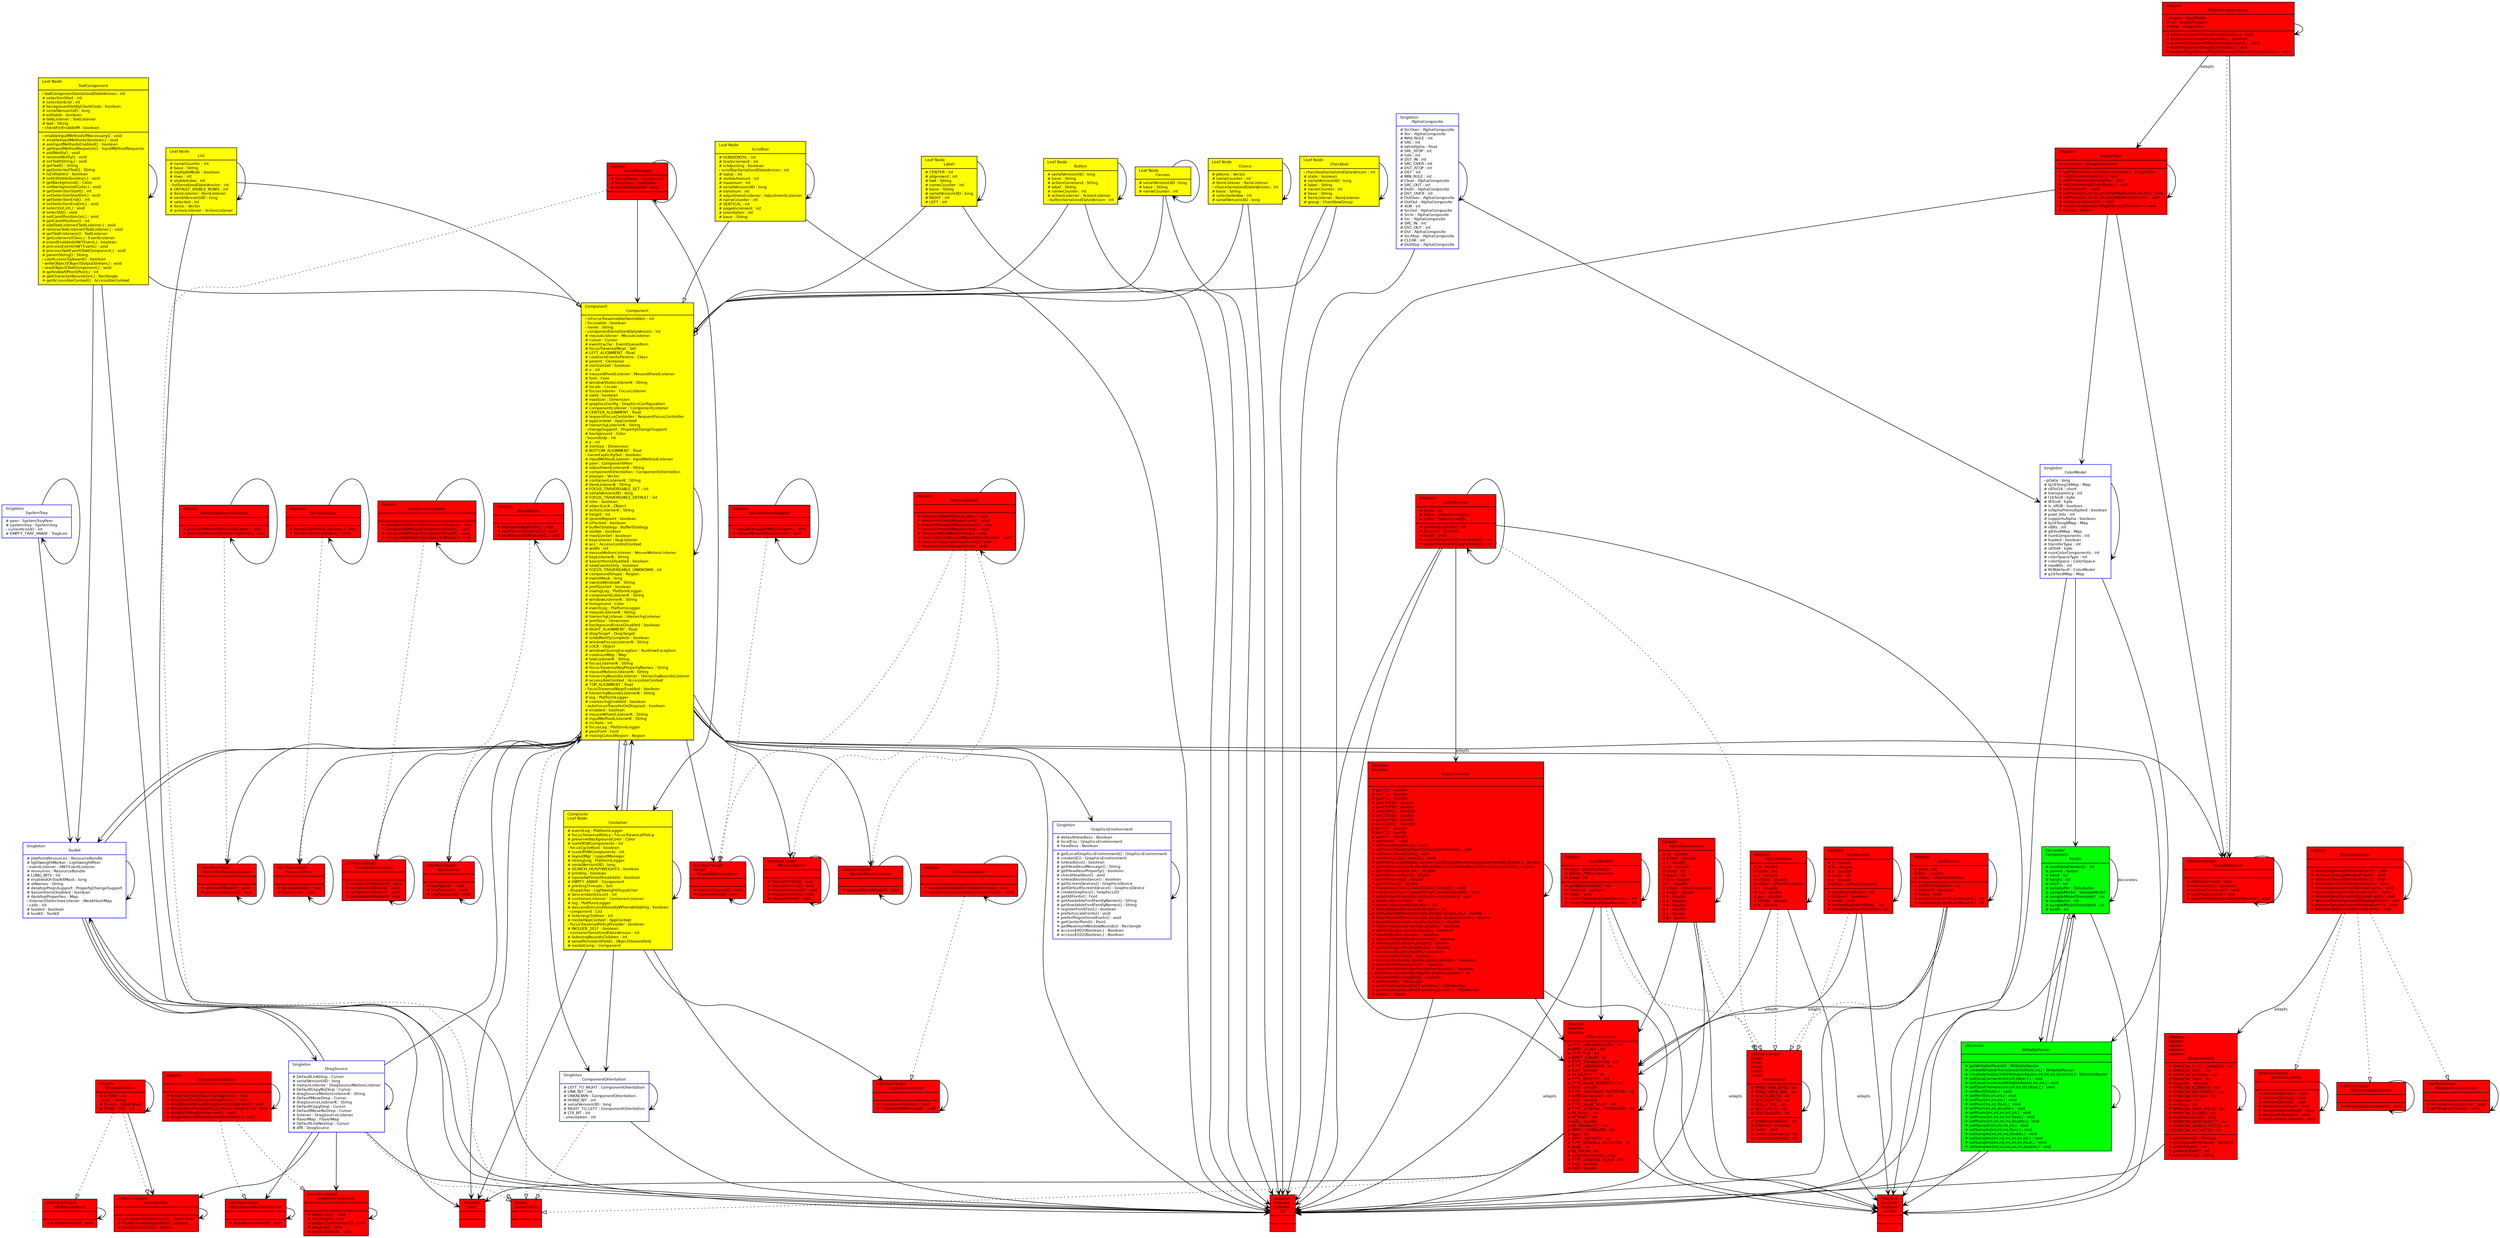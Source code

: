 digraph G {
fontname = "Bitstream Vera Sans"
fontsize = 8
node [
fontname = "Bitstream Vera Sans"fontsize = 8
shape = "record"
]edge [
fontname = "Bitstream Vera Sans"
fontsize = 8
]ImageFilter [
	label = "{	Adaptee\lImageFilter|# consumer : ImageConsumer\l|+ getFilterInstance(ImageConsumer,) : ImageFilter\l+ setDimensions(int,int,) : void\l+ setProperties(Hashtable,) : void\l+ setColorModel(ColorModel,) : void\l+ setHints(int,) : void\l+ setPixels(int,int,int,int,ColorModel,byte,int,int,) : void\l+ setPixels(int,int,int,int,ColorModel,int,int,int,) : void\l+ imageComplete(int,) : void\l+ resendTopDownLeftRight(ImageProducer,) : void\l+ clone() : Object\l}"
	style=filled
	fillcolor=red
]
List [
	label = "{	Leaf Node\lList|# nameCounter : int\l# base : String\l# multipleMode : boolean\l# rows : int\l# visibleIndex : int\l- listSerializedDataVersion : int\l# DEFAULT_VISIBLE_ROWS : int\l# itemListener : ItemListener\l# serialVersionUID : long\l# selected : int\l# items : Vector\l# actionListener : ActionListener\l|# constructComponentName() : String\l+ addNotify() : void\l+ removeNotify() : void\l+ getItemCount() : int\l# countItems() : int\l+ getItem(int,) : String\l# getItemImpl(int,) : String\l# getItems() : String\l+ add(String,) : void\l# addItem(String,) : void\l+ add(String,int,) : void\l# addItem(String,int,) : void\l# replaceItem(String,int,) : void\l+ removeAll() : void\l# clear() : void\l# remove(String,) : void\l+ remove(int,) : void\l# delItem(int,) : void\l# getSelectedIndex() : int\l# getSelectedIndexes() : int\l# getSelectedItem() : String\l# getSelectedItems() : String\l+ getSelectedObjects() : Object\l+ select(int,) : void\l# deselect(int,) : void\l+ isIndexSelected(int,) : boolean\l# isSelected(List,) : boolean\l+ getRows() : int\l+ isMultipleMode() : boolean\l# allowsMultipleSelections() : boolean\l+ setMultipleMode(boolean,) : void\l# setMultipleSelections(List,) : void\l+ getVisibleIndex() : int\l# makeVisible(int,) : void\l+ getPreferredSize(int,) : Dimension\l# preferredSize(List,) : Dimension\l+ getPreferredSize() : Dimension\l# preferredSize() : Dimension\l+ getMinimumSize(int,) : Dimension\l# minimumSize(List,) : Dimension\l+ getMinimumSize() : Dimension\l# minimumSize() : Dimension\l# addItemListener(ItemListener,) : void\l# removeItemListener(ItemListener,) : void\l# getItemListeners() : ItemListener\l# addActionListener(ActionListener,) : void\l# removeActionListener(ActionListener,) : void\l# getActionListeners() : ActionListener\l+ getListeners(Class,) : EventListener\l# eventEnabled(AWTEvent,) : boolean\l# processEvent(AWTEvent,) : void\l# processItemEvent(ItemEvent,) : void\l# processActionEvent(ActionEvent,) : void\l# paramString() : String\l# delItems(List,int,) : void\l- writeObject(List,) : void\l- readObject(List,) : void\l+ getAccessibleContext() : AccessibleContext\l# <clinit>() : void\l}"
	style=filled
	fillcolor=yellow
]
ComponentOrientation [
	label = "{	Singleton\lComponentOrientation|# LEFT_TO_RIGHT : ComponentOrientation\l# UNK_BIT : int\l# UNKNOWN : ComponentOrientation\l# HORIZ_BIT : int\l# serialVersionUID : long\l# RIGHT_TO_LEFT : ComponentOrientation\l# LTR_BIT : int\l- orientation : int\l|+ isHorizontal() : boolean\l+ isLeftToRight() : boolean\l# getOrientation(String,) : ComponentOrientation\l# getOrientation(ComponentOrientation,) : ComponentOrientation\l# <clinit>() : void\l}"
	color=blue
]
WindowListener [
	label = "{interface
	Target\lWindowListener||# windowOpened() : void\l# windowClosing() : void\l# windowClosed() : void\l# windowIconified() : void\l# windowDeiconified() : void\l# windowActivated() : void\l# windowDeactivated() : void\l}"
	style=filled
	fillcolor=red
]
StringSelection [
	label = "{	Adapter\lStringSelection|# STRING : int\l- data : String\l# flavors : DataFlavor\l# PLAIN_TEXT : int\l|+ getTransferDataFlavors() : DataFlavor\l+ isDataFlavorSupported(StringSelection,) : boolean\l+ getTransferData(DataFlavor,) : Object\l+ lostOwnership(Clipboard,Transferable,) : void\l# <clinit>() : void\l}"
	style=filled
	fillcolor=red
]
DragSource [
	label = "{	Singleton\lDragSource|# DefaultLinkDrop : Cursor\l# serialVersionUID : long\l# motionListener : DragSourceMotionListener\l# DefaultCopyNoDrop : Cursor\l# dragSourceMotionListenerK : String\l# DefaultMoveDrop : Cursor\l# dragSourceListenerK : String\l# DefaultCopyDrop : Cursor\l# DefaultMoveNoDrop : Cursor\l# listener : DragSourceListener\l# flavorMap : FlavorMap\l# DefaultLinkNoDrop : Cursor\l# dflt : DragSource\l|# load(String,) : Cursor\l# getDefaultDragSource() : DragSource\l# isDragImageSupported() : boolean\l+ startDrag(DragSourceContext,RuntimeException,DragSource,DragGestureEvent,Cursor,Image,Point,) : void\l+ startDrag(DragGestureEvent,Cursor,Transferable,DragSourceListener,FlavorMap,) : void\l+ startDrag(DragGestureEvent,Cursor,Image,Point,Transferable,DragSourceListener,) : void\l+ startDrag(DragGestureEvent,Cursor,Transferable,DragSourceListener,) : void\l# createDragSourceContext(DragSourceContextPeer,DragGestureEvent,Cursor,Image,Point,Transferable,DragSourceListener,) : DragSourceContext\l+ getFlavorMap() : FlavorMap\l+ createDragGestureRecognizer(Class,Component,int,DragGestureListener,) : DragGestureRecognizer\l+ createDefaultDragGestureRecognizer(Component,int,DragGestureListener,) : DragGestureRecognizer\l+ addDragSourceListener(DragSourceListener,) : void\l+ removeDragSourceListener(DragSourceListener,) : void\l+ getDragSourceListeners() : DragSourceListener\l+ addDragSourceMotionListener(DragSourceMotionListener,) : void\l+ removeDragSourceMotionListener(DragSourceMotionListener,) : void\l+ getDragSourceMotionListeners() : DragSourceMotionListener\l+ getListeners(Class,) : EventListener\l# processDragEnter(DragSourceDragEvent,) : void\l# processDragOver(DragSourceDragEvent,) : void\l# processDropActionChanged(DragSourceDragEvent,) : void\l# processDragExit(DragSourceEvent,) : void\l# processDragDropEnd(DragSourceDropEvent,) : void\l# processDragMouseMoved(DragSourceDragEvent,) : void\l- writeObject(ObjectOutputStream,) : void\l- readObject(DragSource,) : void\l# getDragThreshold() : int\l# <clinit>() : void\l}"
	color=blue
]
WindowAdapter [
	label = "{	Adapter\lWindowAdapter||+ windowOpened(WindowEvent,) : void\l+ windowClosing(WindowEvent,) : void\l+ windowClosed(WindowEvent,) : void\l+ windowIconified(WindowEvent,) : void\l+ windowDeiconified(WindowEvent,) : void\l+ windowActivated(WindowEvent,) : void\l+ windowDeactivated(WindowEvent,) : void\l+ windowStateChanged(WindowEvent,) : void\l+ windowGainedFocus(WindowEvent,) : void\l+ windowLostFocus(WindowEvent,) : void\l}"
	style=filled
	fillcolor=red
]
WindowStateListener [
	label = "{interface
	Target\lWindowStateListener||# windowStateChanged() : void\l}"
	style=filled
	fillcolor=red
]
FilteredImageSource [
	label = "{	Adapter\lFilteredImageSource|- proxies : Hashtable\l# src : ImageProducer\l# filter : ImageFilter\l|# addConsumer(FilteredImageSource,) : void\l# isConsumer(ImageConsumer,) : boolean\l# removeConsumer(FilteredImageSource,) : void\l+ startProduction(ImageConsumer,) : void\l+ requestTopDownLeftRightResend(FilteredImageSource,) : void\l}"
	style=filled
	fillcolor=red
]
KeyAdapter [
	label = "{	Adapter\lKeyAdapter||+ keyTyped(KeyEvent,) : void\l+ keyPressed(KeyEvent,) : void\l+ keyReleased(KeyEvent,) : void\l}"
	style=filled
	fillcolor=red
]
DragSourceAdapter [
	label = "{	Adapter\lDragSourceAdapter||+ dragEnter(DragSourceDragEvent,) : void\l+ dragOver(DragSourceDragEvent,) : void\l+ dragMouseMoved(DragSourceDragEvent,) : void\l+ dropActionChanged(DragSourceDragEvent,) : void\l+ dragExit(DragSourceEvent,) : void\l+ dragDropEnd(DragSourceDropEvent,) : void\l}"
	style=filled
	fillcolor=red
]
WindowFocusListener [
	label = "{interface
	Target\lWindowFocusListener||# windowGainedFocus() : void\l# windowLostFocus() : void\l}"
	style=filled
	fillcolor=red
]
SystemTray [
	label = "{	Singleton\lSystemTray|# peer : SystemTrayPeer\l# systemTray : SystemTray\l- currentIconID : int\l# EMPTY_TRAY_ARRAY : TrayIcon\l|# getSystemTray() : SystemTray\l# isSupported() : boolean\l+ add(SystemTray,) : void\l+ remove(SystemTray,) : void\l+ getTrayIcons() : TrayIcon\l+ getTrayIconSize() : Dimension\l# addPropertyChangeListener(String,PropertyChangeListener,) : void\l# removePropertyChangeListener(String,PropertyChangeListener,) : void\l# getPropertyChangeListeners(String,) : PropertyChangeListener\l- firePropertyChange(String,Object,Object,) : void\l# getCurrentChangeSupport() : PropertyChangeSupport\l# addNotify() : void\l# checkSystemTrayAllowed() : void\l# initializeSystemTrayIfNeeded() : void\l# access$000(String,Object,Object,Object,) : void\l# <clinit>() : void\l}"
	color=blue
]
HierarchyBoundsAdapter [
	label = "{	Adapter\lHierarchyBoundsAdapter||+ ancestorMoved(HierarchyEvent,) : void\l+ ancestorResized(HierarchyEvent,) : void\l}"
	style=filled
	fillcolor=red
]
EllipseIterator [
	label = "{	Adapter\lEllipseIterator|# w : double\l# index : int\l# y : double\l# ctrlpts : double\l# affine : AffineTransform\l# x : double\l# ncv : double\l# pcv : double\l# CtrlVal : double\l# h : double\l|+ getWindingRule() : int\l+ isDone() : boolean\l+ next() : void\l+ currentSegment(EllipseIterator,) : int\l+ currentSegment(EllipseIterator,) : int\l# <clinit>() : void\l}"
	style=filled
	fillcolor=red
]
FocusListener [
	label = "{interface
	Target\lFocusListener||# focusGained() : void\l# focusLost() : void\l}"
	style=filled
	fillcolor=red
]
double [
	label = "{	Adaptee\l	Adaptee\l	Adaptee\ldouble||}"
	style=filled
	fillcolor=red
	style=filled
	fillcolor=red
	style=filled
	fillcolor=red
]
AlphaComposite [
	label = "{	Singleton\lAlphaComposite|# SrcOver : AlphaComposite\l# Xor : AlphaComposite\l# MAX_RULE : int\l# SRC : int\l# extraAlpha : float\l# SRC_ATOP : int\l# rule : int\l# DST_IN : int\l# SRC_OVER : int\l# DST_ATOP : int\l# DST : int\l# MIN_RULE : int\l# Clear : AlphaComposite\l# SRC_OUT : int\l# DstIn : AlphaComposite\l# DST_OVER : int\l# DstOver : AlphaComposite\l# DstOut : AlphaComposite\l# XOR : int\l# SrcOut : AlphaComposite\l# SrcIn : AlphaComposite\l# Src : AlphaComposite\l# SRC_IN : int\l# DST_OUT : int\l# Dst : AlphaComposite\l# SrcAtop : AlphaComposite\l# CLEAR : int\l# DstAtop : AlphaComposite\l|# getInstance(int,) : AlphaComposite\l# getInstance(float,float,) : AlphaComposite\l+ createContext(ColorModel,ColorModel,RenderingHints,) : CompositeContext\l+ getAlpha() : float\l+ getRule() : int\l+ derive(int,) : AlphaComposite\l+ derive(float,) : AlphaComposite\l+ hashCode() : int\l+ equals(Object,) : boolean\l# <clinit>() : void\l}"
	color=blue
]
ComponentAdapter [
	label = "{	Adapter\lComponentAdapter||+ componentResized(ComponentEvent,) : void\l+ componentMoved(ComponentEvent,) : void\l+ componentShown(ComponentEvent,) : void\l+ componentHidden(ComponentEvent,) : void\l}"
	style=filled
	fillcolor=red
]
int [
	label = "{	Adaptee\l	Adaptee\l	Adaptee\lint||}"
	style=filled
	fillcolor=red
	style=filled
	fillcolor=red
	style=filled
	fillcolor=red
]
RoundRectIterator [
	label = "{	Adapter\lRoundRectIterator|# ah : double\l# ctrlpts : double\l# x : double\l# aw : double\l# index : int\l# types : int\l# acv : double\l# cv : double\l# affine : AffineTransform\l# angle : double\l# h : double\l# a : double\l# b : double\l# c : double\l# y : double\l# w : double\l|+ getWindingRule() : int\l+ isDone() : boolean\l+ next() : void\l+ currentSegment(RoundRectIterator,) : int\l+ currentSegment(RoundRectIterator,) : int\l# <clinit>() : void\l}"
	style=filled
	fillcolor=red
]
QuadIterator [
	label = "{	Adapter\lQuadIterator|# quad : QuadCurve2D\l# affine : AffineTransform\l# index : int\l|+ getWindingRule() : int\l+ isDone() : boolean\l+ next() : void\l+ currentSegment(QuadIterator,) : int\l+ currentSegment(QuadIterator,) : int\l}"
	style=filled
	fillcolor=red
]
CubicCurve2D [
	label = "{	Adaptee\l	Adaptee\lCubicCurve2D||# getX1() : double\l# getY1() : double\l# getP1() : Point2D\l# getCtrlX1() : double\l# getCtrlY1() : double\l# getCtrlP1() : Point2D\l# getCtrlX2() : double\l# getCtrlY2() : double\l# getCtrlP2() : Point2D\l# getX2() : double\l# getY2() : double\l# getP2() : Point2D\l# setCurve() : void\l+ setCurve(double,int,) : void\l+ setCurve(Point2D,Point2D,Point2D,Point2D,) : void\l+ setCurve(Point2D,int,) : void\l+ setCurve(CubicCurve2D,) : void\l# getFlatnessSq(double,double,double,double,double,double,double,double,) : double\l# getFlatness(double,double,double,double,double,double,double,double,) : double\l# getFlatnessSq(int,int,) : double\l# getFlatness(int,int,) : double\l+ getFlatnessSq() : double\l+ getFlatness() : double\l+ subdivide(CubicCurve2D,CubicCurve2D,) : void\l# subdivide(CubicCurve2D,CubicCurve2D,double,) : void\l# subdivide(int,double,int,double,int,double,) : void\l# solveCubic(double,) : int\l# solveCubic(double,double,) : int\l# fixRoots(double,double,double,) : int\l# refineRootWithHint(double,double,double,int,) : double\l# bisectRootWithHint(double,double,double,double,) : double\l# bisectRoot(double,double,double,) : double\l# inInterval(double,double,double,) : boolean\l# within(double,double,double,) : boolean\l# iszero(double,double,) : boolean\l# oppositeSigns(double,double,) : boolean\l# solveEqn(int,double,double,) : double\l# getRootUpperBound(double,) : double\l+ contains(double,double,) : boolean\l+ contains(Point2D,) : boolean\l+ intersects(double,double,double,double,) : boolean\l+ intersects(Rectangle2D,) : boolean\l+ contains(double,double,double,double,) : boolean\l- rectCrossings(double,double,double,double,) : int\l+ contains(Rectangle2D,) : boolean\l+ getBounds() : Rectangle\l+ getPathIterator(AffineTransform,) : PathIterator\l+ getPathIterator(AffineTransform,double,) : PathIterator\l+ clone() : Object\l}"
	style=filled
	fillcolor=red
	style=filled
	fillcolor=red
]
LineIterator [
	label = "{	Adapter\lLineIterator|# index : int\l# line : Line2D\l# affine : AffineTransform\l|+ getWindingRule() : int\l+ isDone() : boolean\l+ next() : void\l+ currentSegment(LineIterator,) : int\l+ currentSegment(LineIterator,) : int\l}"
	style=filled
	fillcolor=red
]
MouseMotionListener [
	label = "{interface
	Target\l	Target\lMouseMotionListener||# mouseDragged() : void\l# mouseMoved() : void\l}"
	style=filled
	fillcolor=red
	style=filled
	fillcolor=red
]
Transferable [
	label = "{interface
	Target\lTransferable||# getTransferDataFlavors() : DataFlavor\l# isDataFlavorSupported() : boolean\l# getTransferData() : Object\l}"
	style=filled
	fillcolor=red
]
Scrollbar [
	label = "{	Leaf Node\lScrollbar|# HORIZONTAL : int\l# lineIncrement : int\l# isAdjusting : boolean\l- scrollbarSerializedDataVersion : int\l# value : int\l# visibleAmount : int\l# maximum : int\l# serialVersionUID : long\l# minimum : int\l# adjustmentListener : AdjustmentListener\l# nameCounter : int\l# VERTICAL : int\l# pageIncrement : int\l# orientation : int\l# base : String\l|# initIDs() : void\l# constructComponentName() : String\l+ addNotify() : void\l+ getOrientation() : int\l+ setOrientation(int,) : void\l+ getValue() : int\l+ setValue(int,) : void\l+ getMinimum() : int\l+ setMinimum(int,) : void\l+ getMaximum() : int\l+ setMaximum(int,) : void\l+ getVisibleAmount() : int\l# getVisible() : int\l+ setVisibleAmount(int,) : void\l+ setUnitIncrement(int,) : void\l# setLineIncrement(int,) : void\l+ getUnitIncrement() : int\l# getLineIncrement() : int\l+ setBlockIncrement(int,) : void\l# setPageIncrement(int,) : void\l+ getBlockIncrement() : int\l# getPageIncrement() : int\l+ setValues(ScrollbarPeer,int,Scrollbar,int,) : void\l+ getValueIsAdjusting() : boolean\l+ setValueIsAdjusting(Scrollbar,) : void\l# addAdjustmentListener(AdjustmentListener,) : void\l# removeAdjustmentListener(AdjustmentListener,) : void\l# getAdjustmentListeners() : AdjustmentListener\l+ getListeners(Class,) : EventListener\l# eventEnabled(AWTEvent,) : boolean\l# processEvent(AWTEvent,) : void\l# processAdjustmentEvent(AdjustmentEvent,) : void\l# paramString() : String\l- writeObject(ObjectOutputStream,) : void\l- readObject(Scrollbar,) : void\l+ getAccessibleContext() : AccessibleContext\l# <clinit>() : void\l}"
	style=filled
	fillcolor=yellow
]
CubicIterator [
	label = "{	Adapter\lCubicIterator|# index : int\l# affine : AffineTransform\l# cubic : CubicCurve2D\l|+ getWindingRule() : int\l+ isDone() : boolean\l+ next() : void\l+ currentSegment(CubicIterator,) : int\l+ currentSegment(CubicIterator,) : int\l}"
	style=filled
	fillcolor=red
]
FocusAdapter [
	label = "{	Adapter\lFocusAdapter||+ focusGained(FocusEvent,) : void\l+ focusLost(FocusEvent,) : void\l}"
	style=filled
	fillcolor=red
]
Choice [
	label = "{	Leaf Node\lChoice|# pItems : Vector\l# nameCounter : int\l# itemListener : ItemListener\l- choiceSerializedDataVersion : int\l# base : String\l# selectedIndex : int\l# serialVersionUID : long\l|# constructComponentName() : String\l+ addNotify() : void\l+ getItemCount() : int\l# countItems() : int\l+ getItem(int,) : String\l# getItemImpl(int,) : String\l+ add(String,) : void\l+ addItem(String,) : void\l- insertNoInvalidate(String,int,) : void\l+ insert(String,int,) : void\l+ remove(Choice,) : void\l+ remove(int,) : void\l- removeNoInvalidate(int,) : void\l+ removeAll() : void\l# getSelectedItem() : String\l# getSelectedObjects() : Object\l+ getSelectedIndex() : int\l# select(Choice,) : void\l# select(String,) : void\l# addItemListener(ItemListener,) : void\l# removeItemListener(ItemListener,) : void\l# getItemListeners() : ItemListener\l+ getListeners(Class,) : EventListener\l# eventEnabled(AWTEvent,) : boolean\l# processEvent(AWTEvent,) : void\l# processItemEvent(ItemEvent,) : void\l# paramString() : String\l- writeObject(ObjectOutputStream,) : void\l- readObject(Choice,) : void\l+ getAccessibleContext() : AccessibleContext\l# <clinit>() : void\l}"
	style=filled
	fillcolor=yellow
]
MouseWheelListener [
	label = "{interface
	Target\lMouseWheelListener||# mouseWheelMoved() : void\l}"
	style=filled
	fillcolor=red
]
Component [
	label = "{	Component\lComponent|- isFocusTraversableOverridden : int\l- focusable : boolean\l- name : String\l- componentSerializedDataVersion : int\l# mouseListener : MouseListener\l# cursor : Cursor\l# eventCache : EventQueueItem\l# focusTraversalKeys : Set\l# LEFT_ALIGNMENT : float\l# coalesceEventsParams : Class\l# parent : Container\l# minSizeSet : boolean\l# x : int\l# mouseWheelListener : MouseWheelListener\l# font : Font\l# windowStateListenerK : String\l# locale : Locale\l# focusListener : FocusListener\l# valid : boolean\l# maxSize : Dimension\l# graphicsConfig : GraphicsConfiguration\l# componentListener : ComponentListener\l# CENTER_ALIGNMENT : float\l# requestFocusController : RequestFocusController\l# appContext : AppContext\l# hierarchyListenerK : String\l- changeSupport : PropertyChangeSupport\l# background : Color\l- boundsOp : int\l# y : int\l# minSize : Dimension\l# BOTTOM_ALIGNMENT : float\l- nameExplicitlySet : boolean\l# inputMethodListener : InputMethodListener\l# peer : ComponentPeer\l# adjustmentListenerK : String\l# componentOrientation : ComponentOrientation\l# popups : Vector\l# containerListenerK : String\l# itemListenerK : String\l# FOCUS_TRAVERSABLE_SET : int\l# serialVersionUID : long\l# FOCUS_TRAVERSABLE_DEFAULT : int\l# isInc : boolean\l# objectLock : Object\l# actionListenerK : String\l# height : int\l# ignoreRepaint : boolean\l# isPacked : boolean\l# bufferStrategy : BufferStrategy\l# visible : boolean\l# maxSizeSet : boolean\l# keyListener : KeyListener\l# acc : AccessControlContext\l# width : int\l# mouseMotionListener : MouseMotionListener\l# keyListenerK : String\l# $assertionsDisabled : boolean\l# newEventsOnly : boolean\l# FOCUS_TRAVERSABLE_UNKNOWN : int\l# compoundShape : Region\l# eventMask : long\l# ownedWindowK : String\l# prefSizeSet : boolean\l# mixingLog : PlatformLogger\l# componentListenerK : String\l# windowListenerK : String\l# foreground : Color\l# eventLog : PlatformLogger\l# mouseListenerK : String\l# hierarchyListener : HierarchyListener\l# prefSize : Dimension\l# backgroundEraseDisabled : boolean\l# RIGHT_ALIGNMENT : float\l# dropTarget : DropTarget\l# isAddNotifyComplete : boolean\l# windowFocusListenerK : String\l# LOCK : Object\l# windowClosingException : RuntimeException\l# coalesceMap : Map\l# textListenerK : String\l# focusListenerK : String\l# focusTraversalKeyPropertyNames : String\l# mouseMotionListenerK : String\l# hierarchyBoundsListener : HierarchyBoundsListener\l# accessibleContext : AccessibleContext\l# TOP_ALIGNMENT : float\l- focusTraversalKeysEnabled : boolean\l# hierarchyBoundsListenerK : String\l# log : PlatformLogger\l# coalescingEnabled : boolean\l- autoFocusTransferOnDisposal : boolean\l# enabled : boolean\l# mouseWheelListenerK : String\l# inputMethodListenerK : String\l# incRate : int\l# focusLog : PlatformLogger\l# peerFont : Font\l# mixingCutoutRegion : Region\l|# getObjectLock() : Object\l# getAccessControlContext() : AccessControlContext\l# getBoundsOp() : int\l# setBoundsOp(int,) : void\l# initializeFocusTraversalKeys() : void\l# constructComponentName() : String\l+ getName() : String\l+ setName(Component,) : void\l+ getParent() : Container\l# getParent_NoClientCode() : Container\l# getContainer() : Container\l# getPeer() : ComponentPeer\l# setDropTarget(IllegalArgumentException,) : void\l# getDropTarget() : DropTarget\l+ getGraphicsConfiguration() : GraphicsConfiguration\l# getGraphicsConfiguration_NoClientCode() : GraphicsConfiguration\l# setGraphicsConfiguration(GraphicsConfiguration,) : void\l# updateGraphicsData(GraphicsConfiguration,) : boolean\l# checkGD(String,) : void\l# getTreeLock() : Object\l# checkTreeLock() : void\l+ getToolkit() : Toolkit\l# getToolkitImpl() : Toolkit\l+ isValid() : boolean\l+ isDisplayable() : boolean\l+ isVisible() : boolean\l# isVisible_NoClientCode() : boolean\l# isRecursivelyVisible() : boolean\l# pointRelativeToComponent(Point,) : Point\l# findUnderMouseInWindow(PointerInfo,) : Component\l+ getMousePosition() : Point\l# isSameOrAncestorOf(Component,boolean,) : boolean\l+ isShowing() : boolean\l+ isEnabled() : boolean\l# isEnabledImpl() : boolean\l+ setEnabled(boolean,) : void\l# enable() : void\l# enable(boolean,) : void\l# disable() : void\l+ isDoubleBuffered() : boolean\l+ enableInputMethods(InputContext,) : void\l+ setVisible(boolean,) : void\l# show() : void\l# show(boolean,) : void\l# containsFocus() : boolean\l# clearMostRecentFocusOwnerOnHide() : void\l# clearCurrentFocusCycleRootOnHide() : void\l# hide() : void\l+ getForeground() : Color\l+ setForeground(Color,) : void\l+ isForegroundSet() : boolean\l+ getBackground() : Color\l+ setBackground(Color,) : void\l+ isBackgroundSet() : boolean\l+ getFont() : Font\l# getFont_NoClientCode() : Font\l+ setFont(Font,) : void\l+ isFontSet() : boolean\l+ getLocale() : Locale\l+ setLocale(Locale,) : void\l+ getColorModel() : ColorModel\l+ getLocation() : Point\l+ getLocationOnScreen() : Point\l# getLocationOnScreen_NoTreeLock() : Point\l# location() : Point\l- location_NoClientCode() : Point\l+ setLocation(int,int,) : void\l# move(int,int,) : void\l+ setLocation(Point,) : void\l+ getSize() : Dimension\l# size() : Dimension\l+ setSize(int,int,) : void\l# resize(int,int,) : void\l+ setSize(Dimension,) : void\l# resize(Dimension,) : void\l+ getBounds() : Rectangle\l# bounds() : Rectangle\l+ setBounds(int,int,int,int,) : void\l# reshape(boolean,int,int,int,) : void\l- repaintParentIfNeeded(int,int,int,int,) : void\l- reshapeNativePeer(Component,int,int,int,int,) : void\l- notifyNewBounds(ComponentEvent,boolean,) : void\l+ setBounds(Rectangle,) : void\l+ getX() : int\l+ getY() : int\l+ getWidth() : int\l+ getHeight() : int\l+ getBounds(Rectangle,) : Rectangle\l+ getSize(Dimension,) : Dimension\l+ getLocation(Point,) : Point\l+ isOpaque() : boolean\l+ isLightweight() : boolean\l+ setPreferredSize(Component,) : void\l+ isPreferredSizeSet() : boolean\l+ getPreferredSize() : Dimension\l# preferredSize() : Dimension\l+ setMinimumSize(Component,) : void\l+ isMinimumSizeSet() : boolean\l+ getMinimumSize() : Dimension\l# minimumSize() : Dimension\l+ setMaximumSize(Component,) : void\l+ isMaximumSizeSet() : boolean\l+ getMaximumSize() : Dimension\l+ getAlignmentX() : float\l+ getAlignmentY() : float\l+ getBaseline(int,int,) : int\l+ getBaselineResizeBehavior() : Component$BaselineResizeBehavior\l+ doLayout() : void\l# layout() : void\l+ validate() : void\l+ invalidate() : void\l# invalidateParent() : void\l# invalidateIfValid() : void\l+ revalidate() : void\l# revalidateSynchronously() : void\l+ getGraphics() : Graphics\l# getGraphics_NoClientCode() : Graphics\l+ getFontMetrics(Font,) : FontMetrics\l+ setCursor(Cursor,) : void\l# updateCursorImmediately() : void\l+ getCursor() : Cursor\l# getCursor_NoClientCode() : Cursor\l+ isCursorSet() : boolean\l+ paint(Graphics,) : void\l+ update(Graphics,) : void\l+ paintAll(Graphics,) : void\l# lightweightPaint(Graphics,) : void\l# paintHeavyweightComponents(Graphics,) : void\l+ repaint() : void\l+ repaint(long,) : void\l+ repaint(int,int,int,int,) : void\l+ repaint(int,int,int,PaintEvent,Component,) : void\l+ print(Graphics,) : void\l+ printAll(Graphics,) : void\l# lightweightPrint(Graphics,) : void\l# printHeavyweightComponents(Graphics,) : void\l- getInsets_NoClientCode() : Insets\l+ imageUpdate(Image,int,int,int,int,int,) : boolean\l+ createImage(ImageProducer,) : Image\l+ createImage(int,int,) : Image\l+ createVolatileImage(int,int,) : VolatileImage\l+ createVolatileImage(int,int,ImageCapabilities,) : VolatileImage\l+ prepareImage(Image,ImageObserver,) : boolean\l+ prepareImage(Image,int,int,ImageObserver,) : boolean\l+ checkImage(Image,ImageObserver,) : int\l+ checkImage(Image,int,int,ImageObserver,) : int\l# createBufferStrategy(Component,) : void\l# createBufferStrategy(Component,int,) : void\l# getBufferStrategy() : BufferStrategy\l# getBackBuffer() : Image\l+ setIgnoreRepaint(boolean,) : void\l+ getIgnoreRepaint() : boolean\l+ contains(int,int,) : boolean\l# inside(int,int,) : boolean\l+ contains(Point,) : boolean\l+ getComponentAt(int,int,) : Component\l# locate(int,int,) : Component\l+ getComponentAt(Point,) : Component\l# deliverEvent(Event,) : void\l# dispatchEvent(AWTEvent,) : void\l# dispatchEventImpl(InputContext,) : void\l# autoProcessMouseWheel(MouseWheelEvent,) : void\l# dispatchMouseWheelToAncestor(Container,) : boolean\l# checkWindowClosingException() : boolean\l# areInputMethodsEnabled() : boolean\l# eventEnabled(AWTEvent,) : boolean\l# eventTypeEnabled(int,) : boolean\l# postEvent(Event,) : boolean\l# addComponentListener(ComponentListener,) : void\l# removeComponentListener(ComponentListener,) : void\l# getComponentListeners() : ComponentListener\l# addFocusListener(FocusListener,) : void\l# removeFocusListener(FocusListener,) : void\l# getFocusListeners() : FocusListener\l+ addHierarchyListener(Component,) : void\l+ removeHierarchyListener(Component,) : void\l# getHierarchyListeners() : HierarchyListener\l+ addHierarchyBoundsListener(Component,) : void\l+ removeHierarchyBoundsListener(Component,) : void\l# numListening(long,) : int\l# countHierarchyMembers() : int\l# createHierarchyEvents(HierarchyEvent,Component,int,Component,Container,) : int\l# getHierarchyBoundsListeners() : HierarchyBoundsListener\l# adjustListeningChildrenOnParent(long,int,) : void\l# addKeyListener(KeyListener,) : void\l# removeKeyListener(KeyListener,) : void\l# getKeyListeners() : KeyListener\l# addMouseListener(MouseListener,) : void\l# removeMouseListener(MouseListener,) : void\l# getMouseListeners() : MouseListener\l# addMouseMotionListener(MouseMotionListener,) : void\l# removeMouseMotionListener(MouseMotionListener,) : void\l# getMouseMotionListeners() : MouseMotionListener\l# addMouseWheelListener(MouseWheelListener,) : void\l# removeMouseWheelListener(MouseWheelListener,) : void\l# getMouseWheelListeners() : MouseWheelListener\l# addInputMethodListener(InputMethodListener,) : void\l# removeInputMethodListener(InputMethodListener,) : void\l# getInputMethodListeners() : InputMethodListener\l+ getListeners(Class,) : EventListener\l+ getInputMethodRequests() : InputMethodRequests\l+ getInputContext() : InputContext\l# enableEvents(long,) : void\l# disableEvents(long,) : void\l- checkCoalescing() : boolean\l# isCoalesceEventsOverriden(NoSuchMethodException,) : boolean\l# isCoalescingEnabled() : boolean\l# coalesceEvents(AWTEvent,AWTEvent,) : AWTEvent\l# processEvent(AWTEvent,) : void\l# processComponentEvent(Component,) : void\l# processFocusEvent(Component,) : void\l# processKeyEvent(Component,) : void\l# processMouseEvent(Component,) : void\l# processMouseMotionEvent(Component,) : void\l# processMouseWheelEvent(Component,) : void\l# postsOldMouseEvents() : boolean\l# processInputMethodEvent(Component,) : void\l# processHierarchyEvent(Component,) : void\l# processHierarchyBoundsEvent(Component,) : void\l# handleEvent(Event,) : boolean\l# mouseDown(Event,int,int,) : boolean\l# mouseDrag(Event,int,int,) : boolean\l# mouseUp(Event,int,int,) : boolean\l# mouseMove(Event,int,int,) : boolean\l# mouseEnter(Event,int,int,) : boolean\l# mouseExit(Event,int,int,) : boolean\l# keyDown(Event,int,) : boolean\l# keyUp(Event,int,) : boolean\l# action(Event,Object,) : boolean\l+ addNotify() : void\l+ removeNotify() : void\l# gotFocus(Event,Object,) : boolean\l# lostFocus(Event,Object,) : boolean\l# isFocusTraversable() : boolean\l+ isFocusable() : boolean\l+ setFocusable(Component,) : void\l# isFocusTraversableOverridden() : boolean\l+ setFocusTraversalKeys(int,Set,) : void\l+ getFocusTraversalKeys(int,) : Set\l# setFocusTraversalKeys_NoIDCheck(Object,AWTKeyStroke,) : void\l# getFocusTraversalKeys_NoIDCheck(Component,) : Set\l+ areFocusTraversalKeysSet(int,) : boolean\l+ setFocusTraversalKeysEnabled(Component,) : void\l+ getFocusTraversalKeysEnabled() : boolean\l+ requestFocus() : void\l# requestFocus(CausedFocusEvent$Cause,) : boolean\l# requestFocus(boolean,) : boolean\l# requestFocus(boolean,CausedFocusEvent$Cause,) : boolean\l+ requestFocusInWindow() : boolean\l# requestFocusInWindow(CausedFocusEvent$Cause,) : boolean\l# requestFocusInWindow(boolean,) : boolean\l# requestFocusInWindow(boolean,CausedFocusEvent$Cause,) : boolean\l# requestFocusHelper(boolean,boolean,) : boolean\l# requestFocusHelper(boolean,boolean,CausedFocusEvent$Cause,) : boolean\l- isRequestFocusAccepted(boolean,boolean,CausedFocusEvent$Cause,) : boolean\l# setRequestFocusController(RequestFocusController,) : void\l+ getFocusCycleRootAncestor() : Container\l+ isFocusCycleRoot(Container,) : boolean\l# getTraversalRoot() : Container\l+ transferFocus() : void\l# nextFocus() : void\l# transferFocus(boolean,) : boolean\l# getNextFocusCandidate() : Component\l+ transferFocusBackward() : void\l# transferFocusBackward(Component,) : boolean\l+ transferFocusUpCycle() : void\l+ hasFocus() : boolean\l+ isFocusOwner() : boolean\l# setAutoFocusTransferOnDisposal(boolean,) : void\l# isAutoFocusTransferOnDisposal() : boolean\l+ add(PopupMenu,) : void\l+ remove(int,) : void\l# paramString() : String\l+ toString() : String\l+ list() : void\l+ list(PrintStream,) : void\l+ list(Component,PrintStream,) : void\l+ list(PrintWriter,) : void\l+ list(Component,PrintWriter,) : void\l# getNativeContainer() : Container\l+ addPropertyChangeListener(PropertyChangeListener,) : void\l+ removePropertyChangeListener(PropertyChangeListener,) : void\l+ getPropertyChangeListeners() : PropertyChangeListener\l+ addPropertyChangeListener(String,PropertyChangeListener,) : void\l+ removePropertyChangeListener(String,PropertyChangeListener,) : void\l+ getPropertyChangeListeners(String,) : PropertyChangeListener\l# firePropertyChange(Component,String,Object,) : void\l# firePropertyChange(String,boolean,boolean,) : void\l# firePropertyChange(String,int,int,) : void\l+ firePropertyChange(String,byte,byte,) : void\l+ firePropertyChange(String,char,char,) : void\l+ firePropertyChange(String,short,short,) : void\l+ firePropertyChange(String,long,long,) : void\l+ firePropertyChange(String,float,float,) : void\l+ firePropertyChange(String,double,double,) : void\l- doSwingSerialization() : void\l- writeObject(ObjectOutputStream,) : void\l- readObject(OptionalDataException,) : void\l+ setComponentOrientation(ComponentOrientation,) : void\l+ getComponentOrientation() : ComponentOrientation\l+ applyComponentOrientation(ComponentOrientation,) : void\l# canBeFocusOwner() : boolean\l# canBeFocusOwnerRecursively() : boolean\l# relocateComponent() : void\l# getContainingWindow() : Window\l# initIDs() : void\l+ getAccessibleContext() : AccessibleContext\l# getAccessibleIndexInParent() : int\l# getAccessibleStateSet() : AccessibleStateSet\l# isInstanceOf(String,Class,) : boolean\l# areBoundsValid() : boolean\l# applyCompoundShape(ComponentPeer,) : void\l- getAppliedShape() : Region\l# getLocationOnWindow() : Point\l# getNormalShape() : Region\l# getOpaqueShape() : Region\l# getSiblingIndexAbove() : int\l# getHWPeerAboveMe() : ComponentPeer\l# getSiblingIndexBelow() : int\l# isNonOpaqueForMixing() : boolean\l- calculateCurrentShape() : Region\l# applyCurrentShape() : void\l# subtractAndApplyShape(Region,) : void\l# applyCurrentShapeBelowMe() : void\l# subtractAndApplyShapeBelowMe() : void\l# mixOnShowing() : void\l# mixOnHiding(boolean,) : void\l# mixOnReshaping() : void\l# mixOnZOrderChanging(int,Region,) : void\l# mixOnValidating() : void\l# isMixingNeeded() : boolean\l# updateZOrder() : void\l# access$002(Region,Region,) : Region\l# access$100(Component,) : Point\l# access$400(Component,) : Insets\l# access$500(Class,) : boolean\l# <clinit>() : void\l}"
	style=filled
	fillcolor=yellow
]
Button [
	label = "{	Leaf Node\lButton|# serialVersionUID : long\l# base : String\l# actionCommand : String\l# label : String\l# nameCounter : int\l# actionListener : ActionListener\l- buttonSerializedDataVersion : int\l|# initIDs() : void\l# constructComponentName() : String\l+ addNotify() : void\l+ getLabel() : String\l+ setLabel(Button,) : void\l+ setActionCommand(String,) : void\l+ getActionCommand() : String\l# addActionListener(ActionListener,) : void\l# removeActionListener(ActionListener,) : void\l# getActionListeners() : ActionListener\l+ getListeners(Class,) : EventListener\l# eventEnabled(AWTEvent,) : boolean\l# processEvent(AWTEvent,) : void\l# processActionEvent(ActionEvent,) : void\l# paramString() : String\l- writeObject(ObjectOutputStream,) : void\l- readObject(Button,) : void\l+ getAccessibleContext() : AccessibleContext\l# <clinit>() : void\l}"
	style=filled
	fillcolor=yellow
]
MouseAdapter [
	label = "{	Adapter\lMouseAdapter||+ mouseClicked(MouseEvent,) : void\l+ mousePressed(MouseEvent,) : void\l+ mouseReleased(MouseEvent,) : void\l+ mouseEntered(MouseEvent,) : void\l+ mouseExited(MouseEvent,) : void\l+ mouseWheelMoved(MouseWheelEvent,) : void\l+ mouseDragged(MouseEvent,) : void\l+ mouseMoved(MouseEvent,) : void\l}"
	style=filled
	fillcolor=red
]
GraphicsEnvironment [
	label = "{	Singleton\lGraphicsEnvironment|# defaultHeadless : Boolean\l# localEnv : GraphicsEnvironment\l# headless : Boolean\l|# getLocalGraphicsEnvironment() : GraphicsEnvironment\l# createGE() : GraphicsEnvironment\l# isHeadless() : boolean\l# getHeadlessMessage() : String\l# getHeadlessProperty() : boolean\l# checkHeadless() : void\l+ isHeadlessInstance() : boolean\l# getScreenDevices() : GraphicsDevice\l# getDefaultScreenDevice() : GraphicsDevice\l# createGraphics() : Graphics2D\l# getAllFonts() : Font\l# getAvailableFontFamilyNames() : String\l# getAvailableFontFamilyNames() : String\l+ registerFont(Font,) : boolean\l+ preferLocaleFonts() : void\l+ preferProportionalFonts() : void\l+ getCenterPoint() : Point\l+ getMaximumWindowBounds() : Rectangle\l# access$002(Boolean,) : Boolean\l# access$102(Boolean,) : Boolean\l}"
	color=blue
]
Toolkit [
	label = "{	Singleton\lToolkit|# platformResources : ResourceBundle\l# lightweightMarker : LightweightPeer\l- eventListener : AWTEventListener\l# resources : ResourceBundle\l# LONG_BITS : int\l# enabledOnToolkitMask : long\l# atNames : String\l# desktopPropsSupport : PropertyChangeSupport\l# $assertionsDisabled : boolean\l# desktopProperties : Map\l- listener2SelectiveListener : WeakHashMap\l- calls : int\l# loaded : boolean\l# toolkit : Toolkit\l|# createDesktopPeer() : DesktopPeer\l# createButton() : ButtonPeer\l# createTextField() : TextFieldPeer\l# createLabel() : LabelPeer\l# createList() : ListPeer\l# createCheckbox() : CheckboxPeer\l# createScrollbar() : ScrollbarPeer\l# createScrollPane() : ScrollPanePeer\l# createTextArea() : TextAreaPeer\l# createChoice() : ChoicePeer\l# createFrame() : FramePeer\l# createCanvas() : CanvasPeer\l# createPanel() : PanelPeer\l# createWindow() : WindowPeer\l# createDialog() : DialogPeer\l# createMenuBar() : MenuBarPeer\l# createMenu() : MenuPeer\l# createPopupMenu() : PopupMenuPeer\l# createMenuItem() : MenuItemPeer\l# createFileDialog() : FileDialogPeer\l# createCheckboxMenuItem() : CheckboxMenuItemPeer\l# getMouseInfoPeer() : MouseInfoPeer\l# createComponent(Component,) : LightweightPeer\l# getFontPeer() : FontPeer\l# loadSystemColors(int,) : void\l+ setDynamicLayout(boolean,) : void\l# isDynamicLayoutSet() : boolean\l+ isDynamicLayoutActive() : boolean\l# getScreenSize() : Dimension\l# getScreenResolution() : int\l+ getScreenInsets(GraphicsConfiguration,) : Insets\l# getColorModel() : ColorModel\l# getFontList() : String\l# getFontMetrics() : FontMetrics\l# sync() : void\l# initAssistiveTechnologies() : void\l# loadAssistiveTechnologies() : void\l# getDefaultToolkit() : Toolkit\l# getImage() : Image\l# getImage() : Image\l# createImage() : Image\l# createImage() : Image\l# prepareImage() : boolean\l# checkImage() : int\l# createImage() : Image\l+ createImage(byte,) : Image\l# createImage() : Image\l# getPrintJob() : PrintJob\l+ getPrintJob(Frame,String,JobAttributes,PageAttributes,) : PrintJob\l# beep() : void\l# getSystemClipboard() : Clipboard\l+ getSystemSelection() : Clipboard\l+ getMenuShortcutKeyMask() : int\l+ getLockingKeyState(int,) : boolean\l+ setLockingKeyState(int,boolean,) : void\l# getNativeContainer(Component,) : Container\l+ createCustomCursor(Image,Point,String,) : Cursor\l+ getBestCursorSize(int,int,) : Dimension\l+ getMaximumCursorColors() : int\l+ isFrameStateSupported(int,) : boolean\l# setPlatformResources(ResourceBundle,) : void\l# initIDs() : void\l# loadLibraries() : void\l# getProperty(String,String,) : String\l# getSystemEventQueue() : EventQueue\l# getSystemEventQueueImpl() : EventQueue\l# getEventQueue() : EventQueue\l# createDragSourceContextPeer() : DragSourceContextPeer\l+ createDragGestureRecognizer(Class,DragSource,Component,int,DragGestureListener,) : DragGestureRecognizer\l# getDesktopProperty(Toolkit,) : Object\l# setDesktopProperty(Toolkit,String,) : void\l# lazilyLoadDesktopProperty(String,) : Object\l# initializeDesktopProperties() : void\l+ addPropertyChangeListener(String,PropertyChangeListener,) : void\l+ removePropertyChangeListener(String,PropertyChangeListener,) : void\l+ getPropertyChangeListeners() : PropertyChangeListener\l+ getPropertyChangeListeners(String,) : PropertyChangeListener\l+ isAlwaysOnTopSupported() : boolean\l# isModalityTypeSupported() : boolean\l# isModalExclusionTypeSupported() : boolean\l# deProxyAWTEventListener(AWTEventListener,) : AWTEventListener\l+ addAWTEventListener(Toolkit$SelectiveAWTEventListener,long,) : void\l+ removeAWTEventListener(int,) : void\l# enabledOnToolkit(long,) : boolean\l# countAWTEventListeners(long,) : int\l+ getAWTEventListeners() : AWTEventListener\l+ getAWTEventListeners(int,) : AWTEventListener\l# notifyAWTEventListeners(AWTEvent,) : void\l# mapInputMethodHighlight() : Map\l# createPropertyChangeSupport(Toolkit,) : PropertyChangeSupport\l+ areExtraMouseButtonsEnabled() : boolean\l# access$002(Toolkit,) : Toolkit\l# access$000() : Toolkit\l# access$100(ResourceBundle,) : void\l# access$202(ResourceBundle,) : ResourceBundle\l# <clinit>() : void\l}"
	color=blue
]
HierarchyBoundsListener [
	label = "{interface
	Target\lHierarchyBoundsListener||# ancestorMoved() : void\l# ancestorResized() : void\l}"
	style=filled
	fillcolor=red
]
DragSourceListener [
	label = "{interface
	Target\lDragSourceListener||# dragEnter() : void\l# dragOver() : void\l# dropActionChanged() : void\l# dragExit() : void\l# dragDropEnd() : void\l}"
	style=filled
	fillcolor=red
]
long [
	label = "{	Adaptee\llong||}"
	style=filled
	fillcolor=red
]
ColorModel [
	label = "{	Singleton\lColorModel|- pData : long\l# lg16Toog16Map : Map\l# s8Tol16 : short\l# transparency : int\l# l16Tos8 : byte\l# l8Tos8 : byte\l# is_sRGB : boolean\l# isAlphaPremultiplied : boolean\l# pixel_bits : int\l# supportsAlpha : boolean\l# lg16Toog8Map : Map\l# nBits : int\l# g8Tos8Map : Map\l# numComponents : int\l# loaded : boolean\l# transferType : int\l# s8Tol8 : byte\l# numColorComponents : int\l# colorSpaceType : int\l# colorSpace : ColorSpace\l# maxBits : int\l# RGBdefault : ColorModel\l# g16Tos8Map : Map\l|# loadLibraries() : void\l# initIDs() : void\l# getRGBdefault() : ColorModel\l# hasAlpha() : boolean\l# isAlphaPremultiplied() : boolean\l# getTransferType() : int\l+ getPixelSize() : int\l+ getComponentSize(int,) : int\l+ getComponentSize() : int\l+ getTransparency() : int\l+ getNumComponents() : int\l+ getNumColorComponents() : int\l# getRed() : int\l# getGreen() : int\l# getBlue() : int\l# getAlpha() : int\l+ getRGB(int,) : int\l+ getRed(short,) : int\l+ getGreen(short,) : int\l+ getBlue(short,) : int\l+ getAlpha(short,) : int\l+ getRGB(Object,) : int\l+ getDataElements(int,Object,) : Object\l+ getComponents(int,int,int,) : int\l+ getComponents(Object,int,int,) : int\l+ getUnnormalizedComponents(float,int,ColorModel,float,) : int\l+ getNormalizedComponents(int,float,int,ColorModel,) : float\l+ getDataElement(int,int,) : int\l+ getDataElements(int,int,Object,) : Object\l+ getDataElement(float,int,) : int\l+ getDataElements(float,int,Object,) : Object\l+ getNormalizedComponents(Object,float,int,) : float\l+ equals(ColorModel,) : boolean\l+ hashCode() : int\l# getColorSpace() : ColorSpace\l+ coerceData(WritableRaster,boolean,) : ColorModel\l+ isCompatibleRaster(Raster,) : boolean\l+ createCompatibleWritableRaster(int,int,) : WritableRaster\l+ createCompatibleSampleModel(int,int,) : SampleModel\l+ isCompatibleSampleModel(SampleModel,) : boolean\l+ finalize() : void\l+ getAlphaRaster(WritableRaster,) : WritableRaster\l+ toString() : String\l# getDefaultTransferType(int,) : int\l# isLinearRGBspace(ColorSpace,) : boolean\l# isLinearGRAYspace(ColorSpace,) : boolean\l# getLinearRGB8TosRGB8LUT() : byte\l# getsRGB8ToLinearRGB8LUT() : byte\l# getLinearRGB16TosRGB8LUT() : byte\l# getsRGB8ToLinearRGB16LUT() : short\l# getGray8TosRGB8LUT(int,) : byte\l# getLinearGray16ToOtherGray8LUT(int,) : byte\l# getGray16TosRGB8LUT(int,) : byte\l# getLinearGray16ToOtherGray16LUT(int,) : short\l# <clinit>() : void\l}"
	color=blue
]
Container [
	label = "{	Composite\l	Leaf Node\lContainer|# eventLog : PlatformLogger\l# focusTraversalPolicy : FocusTraversalPolicy\l# preserveBackgroundColor : Color\l# numOfLWComponents : int\l- focusCycleRoot : boolean\l# numOfHWComponents : int\l# layoutMgr : LayoutManager\l# mixingLog : PlatformLogger\l# serialVersionUID : long\l# SEARCH_HEAVYWEIGHTS : boolean\l# printing : boolean\l# isJavaAwtSmartInvalidate : boolean\l# EMPTY_ARRAY : Component\l# printingThreads : Set\l- dispatcher : LightweightDispatcher\l# descendantsCount : int\l# containerListener : ContainerListener\l# log : PlatformLogger\l# descendUnconditionallyWhenValidating : boolean\l- component : List\l# listeningChildren : int\l# modalAppContext : AppContext\l- focusTraversalPolicyProvider : boolean\l# INCLUDE_SELF : boolean\l- containerSerializedDataVersion : int\l# listeningBoundsChildren : int\l# serialPersistentFields : ObjectStreamField\l# modalComp : Component\l|# initIDs() : void\l# initializeFocusTraversalKeys() : void\l+ getComponentCount() : int\l# countComponents() : int\l+ getComponent(Container,) : Component\l+ getComponents() : Component\l# getComponents_NoClientCode() : Component\l# getComponentsSync() : Component\l+ getInsets() : Insets\l# insets() : Insets\l+ add(Component,) : Component\l+ add(String,Component,) : Component\l+ add(Component,int,) : Component\l- checkAddToSelf(Container,) : void\l- checkNotAWindow(Component,) : void\l- checkAdding(Component,int,) : void\l- removeDelicately(Container,Component,Container,) : boolean\l# canContainFocusOwner(Container,) : boolean\l# hasHeavyweightDescendants() : boolean\l# hasLightweightDescendants() : boolean\l# getHeavyweightContainer() : Container\l# isRemoveNotifyNeeded(Component,Container,Container,) : boolean\l+ setComponentZOrder(int,boolean,) : void\l- reparentTraverse(int,Container,) : void\l- reparentChild(Component,) : void\l- addDelicately(Container,ContainerEvent,Component,) : void\l+ getComponentZOrder(Component,) : int\l+ add(Component,Object,) : void\l+ add(Component,Object,int,) : void\l# addImpl(GraphicsConfiguration,Container,Component,) : void\l# updateGraphicsData(Iterator,) : boolean\l# checkGD(Iterator,) : void\l+ remove(Component,) : void\l+ remove(Container,) : void\l+ removeAll() : void\l# numListening(Iterator,) : int\l# adjustListeningChildren(Container,long,) : void\l# adjustDescendants(int,) : void\l# adjustDecendantsOnParent(int,) : void\l# countHierarchyMembers() : int\l- getListenersCount(int,boolean,) : int\l# createHierarchyEvents(int,Container,int,Component,Container,) : int\l# createChildHierarchyEvents(int,Container,int,) : void\l+ getLayout() : LayoutManager\l+ setLayout(LayoutManager,) : void\l+ doLayout() : void\l# layout() : void\l+ isValidateRoot() : boolean\l# invalidateParent() : void\l+ invalidate() : void\l+ validate() : void\l# validateUnconditionally() : void\l# validateTree() : void\l# invalidateTree() : void\l+ setFont(Font,) : void\l+ getPreferredSize() : Dimension\l# preferredSize() : Dimension\l+ getMinimumSize() : Dimension\l# minimumSize() : Dimension\l+ getMaximumSize() : Dimension\l+ getAlignmentX() : float\l+ getAlignmentY() : float\l+ paint(Graphics,) : void\l+ update(Graphics,) : void\l+ print(Container,) : void\l+ paintComponents(Graphics,) : void\l# lightweightPaint(Graphics,) : void\l# paintHeavyweightComponents(Graphics,) : void\l+ printComponents(Graphics,) : void\l# lightweightPrint(Graphics,) : void\l# printHeavyweightComponents(Graphics,) : void\l# addContainerListener(ContainerListener,) : void\l# removeContainerListener(ContainerListener,) : void\l# getContainerListeners() : ContainerListener\l+ getListeners(Class,) : EventListener\l# eventEnabled(AWTEvent,) : boolean\l# processEvent(AWTEvent,) : void\l# processContainerEvent(ContainerEvent,) : void\l# dispatchEventImpl(AWTEvent,) : void\l# dispatchEventToSelf(AWTEvent,) : void\l# getMouseEventTarget(int,int,boolean,) : Component\l# getDropTargetEventTarget(int,int,boolean,) : Component\l- getMouseEventTarget(int,int,boolean,Container$EventTargetFilter,boolean,) : Component\l- getMouseEventTargetImpl(Component,Component,int,boolean,boolean,Container,) : Component\l# proxyEnableEvents(long,) : void\l# deliverEvent(Event,) : void\l+ getComponentAt(int,int,) : Component\l# locate(int,Component,) : Component\l+ getComponentAt(Point,) : Component\l+ getMousePosition(Container,) : Point\l# isSameOrAncestorOf(Component,boolean,) : boolean\l+ findComponentAt(int,int,) : Component\l# findComponentAt(int,int,boolean,) : Component\l# findComponentAtImpl(int,Component,int,) : Component\l+ findComponentAt(Point,) : Component\l+ addNotify() : void\l+ removeNotify() : void\l+ isAncestorOf(Container,) : boolean\l- startLWModal() : void\l- stopLWModal() : void\l# paramString() : String\l+ list(int,Container,) : void\l+ list(int,Container,) : void\l+ setFocusTraversalKeys(int,Set,) : void\l+ getFocusTraversalKeys(int,) : Set\l+ areFocusTraversalKeysSet(int,) : boolean\l+ isFocusCycleRoot(Container,) : boolean\l- findTraversalRoot() : Container\l# containsFocus() : boolean\l- isParentOf(Component,) : boolean\l# clearMostRecentFocusOwnerOnHide() : void\l# clearCurrentFocusCycleRootOnHide() : void\l# getTraversalRoot() : Container\l+ setFocusTraversalPolicy(Container,) : void\l+ getFocusTraversalPolicy() : FocusTraversalPolicy\l+ isFocusTraversalPolicySet() : boolean\l+ setFocusCycleRoot(Container,) : void\l+ isFocusCycleRoot() : boolean\l# setFocusTraversalPolicyProvider(Container,) : void\l# isFocusTraversalPolicyProvider() : boolean\l+ transferFocusDownCycle() : void\l# preProcessKeyEvent(KeyEvent,) : void\l# postProcessKeyEvent(KeyEvent,) : void\l# postsOldMouseEvents() : boolean\l+ applyComponentOrientation(int,) : void\l+ addPropertyChangeListener(PropertyChangeListener,) : void\l+ addPropertyChangeListener(String,PropertyChangeListener,) : void\l- writeObject(ObjectOutputStream,) : void\l- readObject(Component,) : void\l# getAccessibleAt(AccessibleComponent,) : Accessible\l# getAccessibleChildrenCount() : int\l# getAccessibleChild(Component,) : Accessible\l# increaseComponentCount(int,) : void\l# decreaseComponentCount(int,) : void\l- getTopmostComponentIndex() : int\l- getBottommostComponentIndex() : int\l# getOpaqueShape() : Region\l# recursiveSubtractAndApplyShape(Region,) : void\l# recursiveSubtractAndApplyShape(Region,int,) : void\l# recursiveSubtractAndApplyShape(int,Container,Region,) : void\l# recursiveApplyCurrentShape() : void\l# recursiveApplyCurrentShape(int,) : void\l# recursiveApplyCurrentShape(int,Container,) : void\l- recursiveShowHeavyweightChildren() : void\l- recursiveHideHeavyweightChildren() : void\l- recursiveRelocateHeavyweightChildren(ComponentPeer,) : void\l# isRecursivelyVisibleUpToHeavyweightContainer() : boolean\l# mixOnShowing() : void\l# mixOnHiding(boolean,) : void\l# mixOnReshaping() : void\l# mixOnZOrderChanging(Container,int,) : void\l# mixOnValidating() : void\l# <clinit>() : void\l}"
	style=filled
	fillcolor=yellow
]
DragSourceMotionListener [
	label = "{interface
	Target\lDragSourceMotionListener||# dragMouseMoved() : void\l}"
	style=filled
	fillcolor=red
]
ImageProducer [
	label = "{interface
	Target\lImageProducer||# addConsumer() : void\l# isConsumer() : boolean\l# removeConsumer() : void\l# startProduction() : void\l# requestTopDownLeftRightResend() : void\l}"
	style=filled
	fillcolor=red
]
Checkbox [
	label = "{	Leaf Node\lCheckbox|- checkboxSerializedDataVersion : int\l# state : boolean\l# serialVersionUID : long\l# label : String\l# nameCounter : int\l# base : String\l# itemListener : ItemListener\l# group : CheckboxGroup\l|# setStateInternal(boolean,) : void\l# constructComponentName() : String\l+ addNotify() : void\l+ getLabel() : String\l+ setLabel(Checkbox,) : void\l+ getState() : boolean\l+ setState(boolean,) : void\l+ getSelectedObjects() : Object\l+ getCheckboxGroup() : CheckboxGroup\l+ setCheckboxGroup(CheckboxGroup,) : void\l# addItemListener(ItemListener,) : void\l# removeItemListener(ItemListener,) : void\l# getItemListeners() : ItemListener\l+ getListeners(Class,) : EventListener\l# eventEnabled(AWTEvent,) : boolean\l# processEvent(AWTEvent,) : void\l# processItemEvent(ItemEvent,) : void\l# paramString() : String\l- writeObject(ObjectOutputStream,) : void\l- readObject(Checkbox,) : void\l# initIDs() : void\l+ getAccessibleContext() : AccessibleContext\l# <clinit>() : void\l}"
	style=filled
	fillcolor=yellow
]
RectIterator [
	label = "{	Adapter\lRectIterator|# y : double\l# w : double\l# h : double\l# index : int\l# x : double\l# affine : AffineTransform\l|+ getWindingRule() : int\l+ isDone() : boolean\l+ next() : void\l+ currentSegment(float,) : int\l+ currentSegment(double,) : int\l}"
	style=filled
	fillcolor=red
]
ComponentListener [
	label = "{interface
	Target\lComponentListener||# componentResized() : void\l# componentMoved() : void\l# componentShown() : void\l# componentHidden() : void\l}"
	style=filled
	fillcolor=red
]
Canvas [
	label = "{	Leaf Node\lCanvas|# serialVersionUID : long\l# base : String\l# nameCounter : int\l|# setGraphicsConfiguration(Canvas,) : void\l# constructComponentName() : String\l+ addNotify() : void\l+ paint(Graphics,) : void\l+ update(Graphics,) : void\l# postsOldMouseEvents() : boolean\l+ createBufferStrategy(int,) : void\l+ createBufferStrategy(int,BufferCapabilities,) : void\l+ getBufferStrategy() : BufferStrategy\l+ getAccessibleContext() : AccessibleContext\l# <clinit>() : void\l}"
	style=filled
	fillcolor=yellow
]
Serializable [
	label = "{	Target\lSerializable||}"
	style=filled
	fillcolor=red
]
Raster [
	label = "{	Decorator\l	Component\lRaster|# numDataElements : int\l# parent : Raster\l# minX : int\l# height : int\l# minY : int\l# dataBuffer : DataBuffer\l# sampleModel : SampleModel\l# sampleModelTranslateY : int\l# numBands : int\l# sampleModelTranslateX : int\l# width : int\l|# initIDs() : void\l# createInterleavedRaster(int,int,int,int,Point,) : WritableRaster\l# createInterleavedRaster(DataBuffer,int,int,int,int,int,int,) : WritableRaster\l# createBandedRaster(int,int,int,int,Point,) : WritableRaster\l# createBandedRaster(DataBuffer,DataBuffer,DataBuffer,int,int,int,int,) : WritableRaster\l# createPackedRaster(DataBuffer,DataBuffer,int,int,int,) : WritableRaster\l# createPackedRaster(int,int,int,DataBuffer,DataBuffer,DataBuffer,) : WritableRaster\l# createInterleavedRaster(int,int,int,int,int,Point,int,) : WritableRaster\l# createBandedRaster(int,int,int,int,int,Point,int,) : WritableRaster\l# createPackedRaster(int,int,int,int,Point,int,) : WritableRaster\l# createPackedRaster(int,int,int,Point,int,) : WritableRaster\l# createRaster(DataBuffer,Point,int,) : Raster\l# createWritableRaster(Point,Point,) : WritableRaster\l# createWritableRaster(DataBuffer,Point,int,) : WritableRaster\l+ getParent() : Raster\l# getSampleModelTranslateX() : int\l# getSampleModelTranslateY() : int\l+ createCompatibleWritableRaster() : WritableRaster\l+ createCompatibleWritableRaster(int,int,) : WritableRaster\l+ createCompatibleWritableRaster(Rectangle,) : WritableRaster\l+ createCompatibleWritableRaster(int,int,int,int,) : WritableRaster\l+ createTranslatedChild(int,int,) : Raster\l+ createChild(Raster,int,int,int,int,int,int,) : Raster\l+ getBounds() : Rectangle\l# getMinX() : int\l# getMinY() : int\l# getWidth() : int\l# getHeight() : int\l# getNumBands() : int\l# getNumDataElements() : int\l# getTransferType() : int\l+ getDataBuffer() : DataBuffer\l+ getSampleModel() : SampleModel\l+ getDataElements(int,int,Object,) : Object\l+ getDataElements(int,int,int,int,Object,) : Object\l+ getPixel(int,int,int,) : int\l+ getPixel(int,int,float,) : float\l+ getPixel(int,int,double,) : double\l+ getPixels(int,int,int,int,int,) : int\l+ getPixels(int,int,int,int,float,) : float\l+ getPixels(int,int,int,int,double,) : double\l+ getSample(int,int,int,) : int\l+ getSampleFloat(int,int,int,) : float\l+ getSampleDouble(int,int,int,) : double\l+ getSamples(int,int,int,int,int,int,) : int\l+ getSamples(int,int,int,int,int,float,) : float\l+ getSamples(int,int,int,int,int,double,) : double\l# <clinit>() : void\l}"
	style=filled
	fillcolor=green
]
ContainerAdapter [
	label = "{	Adapter\lContainerAdapter||+ componentAdded(ContainerEvent,) : void\l+ componentRemoved(ContainerEvent,) : void\l}"
	style=filled
	fillcolor=red
]
WindowEvent [
	label = "{	Adaptee\l	Adaptee\l	Adaptee\l	Adaptee\l	Adaptee\lWindowEvent|# WINDOW_STATE_CHANGED : int\l# WINDOW_LAST : int\l# WINDOW_CLOSING : int\l# WINDOW_FIRST : int\l# opposite : Window\l# WINDOW_ICONIFIED : int\l# WINDOW_DEICONIFIED : int\l# WINDOW_OPENED : int\l# newState : int\l# oldState : int\l# WINDOW_LOST_FOCUS : int\l# WINDOW_CLOSED : int\l# serialVersionUID : long\l# WINDOW_DEACTIVATED : int\l# WINDOW_GAINED_FOCUS : int\l# WINDOW_ACTIVATED : int\l|+ getWindow() : Window\l+ getOppositeWindow() : Window\l+ getOldState() : int\l+ getNewState() : int\l+ paramString() : String\l}"
	style=filled
	fillcolor=red
	style=filled
	fillcolor=red
	style=filled
	fillcolor=red
	style=filled
	fillcolor=red
	style=filled
	fillcolor=red
]
ContainerListener [
	label = "{interface
	Target\lContainerListener||# componentAdded() : void\l# componentRemoved() : void\l}"
	style=filled
	fillcolor=red
]
MouseMotionAdapter [
	label = "{	Adapter\lMouseMotionAdapter||+ mouseDragged(MouseEvent,) : void\l+ mouseMoved(MouseEvent,) : void\l}"
	style=filled
	fillcolor=red
]
FocusManager [
	label = "{	Adapter\lFocusManager|# focusOwner : Component\l# focusRoot : Container\l# serialVersionUID : long\l|}"
	style=filled
	fillcolor=red
]
MouseListener [
	label = "{interface
	Target\lMouseListener||# mouseClicked() : void\l# mousePressed() : void\l# mouseReleased() : void\l# mouseEntered() : void\l# mouseExited() : void\l}"
	style=filled
	fillcolor=red
]
KeyListener [
	label = "{interface
	Target\lKeyListener||# keyTyped() : void\l# keyPressed() : void\l# keyReleased() : void\l}"
	style=filled
	fillcolor=red
]
WritableRaster [
	label = "{	Decorator\lWritableRaster||+ getWritableParent() : WritableRaster\l+ createWritableTranslatedChild(int,int,) : WritableRaster\l+ createWritableChild(WritableRaster,int,int,int,int,int,int,) : WritableRaster\l+ setDataElements(int,int,Object,) : void\l+ setDataElements(WritableRaster,int,int,) : void\l+ setDataElements(int,int,int,int,Object,) : void\l+ setRect(Raster,) : void\l+ setRect(int,int,int,) : void\l+ setPixel(int,int,int,) : void\l+ setPixel(int,int,float,) : void\l+ setPixel(int,int,double,) : void\l+ setPixels(int,int,int,int,int,) : void\l+ setPixels(int,int,int,int,float,) : void\l+ setPixels(int,int,int,int,double,) : void\l+ setSample(int,int,int,int,) : void\l+ setSample(int,int,int,float,) : void\l+ setSample(int,int,int,double,) : void\l+ setSamples(int,int,int,int,int,int,) : void\l+ setSamples(int,int,int,int,int,float,) : void\l+ setSamples(int,int,int,int,int,double,) : void\l}"
	style=filled
	fillcolor=green
]
ClipboardOwner [
	label = "{interface
	Target\lClipboardOwner||# lostOwnership() : void\l}"
	style=filled
	fillcolor=red
]
Label [
	label = "{	Leaf Node\lLabel|# CENTER : int\l# alignment : int\l# text : String\l# nameCounter : int\l# base : String\l# serialVersionUID : long\l# RIGHT : int\l# LEFT : int\l|- readObject(ObjectInputStream,) : void\l# constructComponentName() : String\l+ addNotify() : void\l+ getAlignment() : int\l# setAlignment(Label,) : void\l+ getText() : String\l+ setText(Label,) : void\l# paramString() : String\l# initIDs() : void\l+ getAccessibleContext() : AccessibleContext\l# <clinit>() : void\l}"
	style=filled
	fillcolor=yellow
]
TextComponent [
	label = "{	Leaf Node\lTextComponent|- textComponentSerializedDataVersion : int\l# selectionStart : int\l# selectionEnd : int\l# backgroundSetByClientCode : boolean\l# serialVersionUID : long\l# editable : boolean\l# textListener : TextListener\l# text : String\l- checkForEnableIM : boolean\l|- enableInputMethodsIfNecessary() : void\l+ enableInputMethods(boolean,) : void\l# areInputMethodsEnabled() : boolean\l+ getInputMethodRequests() : InputMethodRequests\l+ addNotify() : void\l+ removeNotify() : void\l# setText(String,) : void\l# getText() : String\l# getSelectedText() : String\l+ isEditable() : boolean\l# setEditable(boolean,) : void\l+ getBackground() : Color\l+ setBackground(Color,) : void\l# getSelectionStart() : int\l# setSelectionStart(int,) : void\l# getSelectionEnd() : int\l# setSelectionEnd(int,) : void\l# select(int,int,) : void\l# selectAll() : void\l# setCaretPosition(int,) : void\l# getCaretPosition() : int\l# addTextListener(TextListener,) : void\l# removeTextListener(TextListener,) : void\l# getTextListeners() : TextListener\l+ getListeners(Class,) : EventListener\l# eventEnabled(AWTEvent,) : boolean\l# processEvent(AWTEvent,) : void\l# processTextEvent(TextComponent,) : void\l# paramString() : String\l- canAccessClipboard() : boolean\l- writeObject(ObjectOutputStream,) : void\l- readObject(TextComponent,) : void\l# getIndexAtPoint(Point,) : int\l# getCharacterBounds(int,) : Rectangle\l+ getAccessibleContext() : AccessibleContext\l}"
	style=filled
	fillcolor=yellow
]
AffineTransform [
	label = "{	Adaptee\l	Adaptee\l	Adaptee\lAffineTransform|# TYPE_UNIFORM_SCALE : int\l# APPLY_SCALE : int\l# TYPE_FLIP : int\l# APPLY_SHEAR : int\l# TYPE_TRANSLATION : int\l# TYPE_UNKNOWN : int\l# m11 : double\l# HI_IDENTITY : int\l# TYPE_IDENTITY : int\l# TYPE_MASK_ROTATION : int\l# m10 : double\l# TYPE_QUADRANT_ROTATION : int\l# rot90conversion : int\l# m01 : double\l# TYPE_MASK_SCALE : int\l# TYPE_GENERAL_TRANSFORM : int\l# HI_SCALE : int\l# HI_SHIFT : int\l# m12 : double\l# HI_TRANSLATE : int\l# APPLY_TRANSLATE : int\l# type : int\l# APPLY_IDENTITY : int\l# TYPE_GENERAL_ROTATION : int\l# state : int\l# HI_SHEAR : int\l# serialVersionUID : long\l# TYPE_GENERAL_SCALE : int\l# m02 : double\l# m00 : double\l|# getTranslateInstance(double,AffineTransform,) : AffineTransform\l# getRotateInstance(AffineTransform,) : AffineTransform\l# getRotateInstance(double,double,AffineTransform,) : AffineTransform\l# getRotateInstance(double,AffineTransform,) : AffineTransform\l# getRotateInstance(double,double,double,AffineTransform,) : AffineTransform\l# getQuadrantRotateInstance(AffineTransform,) : AffineTransform\l# getQuadrantRotateInstance(double,double,AffineTransform,) : AffineTransform\l# getScaleInstance(double,AffineTransform,) : AffineTransform\l# getShearInstance(double,AffineTransform,) : AffineTransform\l+ getType() : int\l- calculateType() : void\l+ getDeterminant() : double\l# updateState() : void\l- stateError() : void\l+ getMatrix(double,) : void\l+ getScaleX() : double\l+ getScaleY() : double\l+ getShearX() : double\l+ getShearY() : double\l+ getTranslateX() : double\l+ getTranslateY() : double\l+ translate(double,double,) : void\l# rotate90() : void\l# rotate180() : void\l# rotate270() : void\l+ rotate(double,) : void\l+ rotate(double,double,double,) : void\l+ rotate(double,double,) : void\l+ rotate(double,double,double,double,) : void\l+ quadrantRotate(int,) : void\l+ quadrantRotate(int,double,double,) : void\l+ scale(double,double,) : void\l+ shear(double,AffineTransform,) : void\l+ setToIdentity() : void\l+ setToTranslation(double,double,) : void\l+ setToRotation(AffineTransform,) : void\l+ setToRotation(double,double,double,) : void\l+ setToRotation(double,double,) : void\l+ setToRotation(double,double,double,double,) : void\l+ setToQuadrantRotation(int,) : void\l+ setToQuadrantRotation(int,double,double,) : void\l+ setToScale(double,double,) : void\l+ setToShear(double,double,) : void\l+ setTransform(AffineTransform,) : void\l+ setTransform(double,double,double,double,double,double,) : void\l+ concatenate(double,) : void\l+ preConcatenate(double,) : void\l+ createInverse() : AffineTransform\l+ invert() : void\l+ transform(Point2D,Point2D,) : Point2D\l+ transform(double,double,Point2D,AffineTransform,Point2D,) : void\l+ transform(double,double,double,double,double,) : void\l+ transform(double,double,double,double,double,) : void\l+ transform(double,double,double,double,double,) : void\l+ transform(double,double,double,double,double,) : void\l+ inverseTransform(AffineTransform,Point2D,) : Point2D\l+ inverseTransform(double,double,double,double,double,) : void\l+ deltaTransform(Point2D,Point2D,) : Point2D\l+ deltaTransform(double,double,double,double,double,) : void\l+ createTransformedShape(Shape,) : Shape\l# _matround(double,) : double\l+ toString() : String\l+ isIdentity() : boolean\l+ clone() : Object\l+ hashCode() : int\l+ equals(Object,) : boolean\l- writeObject(ObjectOutputStream,) : void\l- readObject(ObjectInputStream,) : void\l# <clinit>() : void\l}"
	style=filled
	fillcolor=red
	style=filled
	fillcolor=red
	style=filled
	fillcolor=red
]
PathIterator [
	label = "{interface
	Target\l	Target\l	Target\l	Target\l	Target\l	Target\lPathIterator|# WIND_NON_ZERO : int\l# WIND_EVEN_ODD : int\l# SEG_CUBICTO : int\l# SEG_MOVETO : int\l# SEG_CLOSE : int\l# SEG_LINETO : int\l# SEG_QUADTO : int\l|# getWindingRule() : int\l# isDone() : boolean\l# next() : void\l# currentSegment() : int\l# currentSegment() : int\l}"
	style=filled
	fillcolor=red
	style=filled
	fillcolor=red
	style=filled
	fillcolor=red
	style=filled
	fillcolor=red
	style=filled
	fillcolor=red
	style=filled
	fillcolor=red
]
edge [arrowhead = onormal]List->Component
Scrollbar->Component
Choice->Component
Button->Component
Container->Component
Checkbox->Component
Canvas->Component
WritableRaster->Raster
Label->Component
TextComponent->Component
edge [style = dotted]ComponentOrientation->Serializable
StringSelection->Transferable
StringSelection->ClipboardOwner
DragSource->Serializable
WindowAdapter->WindowListener
WindowAdapter->WindowStateListener
WindowAdapter->WindowFocusListener
FilteredImageSource->ImageProducer
KeyAdapter->KeyListener
DragSourceAdapter->DragSourceListener
DragSourceAdapter->DragSourceMotionListener
HierarchyBoundsAdapter->HierarchyBoundsListener
EllipseIterator->PathIterator
ComponentAdapter->ComponentListener
RoundRectIterator->PathIterator
QuadIterator->PathIterator
LineIterator->PathIterator
CubicIterator->PathIterator
FocusAdapter->FocusListener
Component->Serializable
MouseAdapter->MouseListener
MouseAdapter->MouseWheelListener
MouseAdapter->MouseMotionListener
RectIterator->PathIterator
ContainerAdapter->ContainerListener
MouseMotionAdapter->MouseMotionListener
FocusManager->Serializable
AffineTransform->Serializable
edge [arrowhead = vee]edge [style = solid]ImageFilter->int
ImageFilter->ImageFilter
ImageFilter->ImageProducer
ImageFilter->ColorModel
List->List
List->int
ComponentOrientation->int
ComponentOrientation->ComponentOrientation
WindowListener->WindowListener
StringSelection->StringSelection
StringSelection->Transferable
DragSource->Component
DragSource->Toolkit
DragSource->DragSource
DragSource->DragSourceListener
DragSource->DragSourceMotionListener
DragSource->int
DragSource->Transferable
WindowAdapter->WindowAdapter
WindowAdapter->WindowEvent[label=adapts] 
WindowStateListener->WindowStateListener
FilteredImageSource->ImageFilter[label=adapts] 
FilteredImageSource->ImageProducer
FilteredImageSource->FilteredImageSource
KeyAdapter->KeyAdapter
DragSourceAdapter->DragSourceAdapter
WindowFocusListener->WindowFocusListener
SystemTray->Toolkit
SystemTray->SystemTray
HierarchyBoundsAdapter->HierarchyBoundsAdapter
EllipseIterator->EllipseIterator
EllipseIterator->AffineTransform
EllipseIterator->double[label=adapts] 
FocusListener->FocusListener
AlphaComposite->int
AlphaComposite->AlphaComposite
AlphaComposite->ColorModel
ComponentAdapter->ComponentAdapter
RoundRectIterator->int
RoundRectIterator->RoundRectIterator
RoundRectIterator->AffineTransform
RoundRectIterator->double[label=adapts] 
QuadIterator->int[label=adapts] 
QuadIterator->QuadIterator
QuadIterator->AffineTransform
QuadIterator->double
CubicCurve2D->int
CubicCurve2D->CubicCurve2D
CubicCurve2D->AffineTransform
CubicCurve2D->double
LineIterator->int
LineIterator->LineIterator
LineIterator->AffineTransform[label=adapts] 
LineIterator->double
MouseMotionListener->MouseMotionListener
Transferable->Transferable
Scrollbar->int
Scrollbar->Scrollbar
CubicIterator->int
CubicIterator->CubicIterator
CubicIterator->CubicCurve2D[label=adapts] 
CubicIterator->AffineTransform
CubicIterator->double
FocusAdapter->FocusAdapter
Choice->Choice
Choice->int
MouseWheelListener->MouseWheelListener
Component->ComponentOrientation
Component->FocusListener
Component->double
Component->int
Component->MouseMotionListener
Component->MouseWheelListener
Component->Component
Component->GraphicsEnvironment
Component->HierarchyBoundsListener
Component->Toolkit
Component->long
Component->Container
Component->ImageProducer
Component->ComponentListener
Component->MouseListener
Component->KeyListener
Button->Button
Button->int
MouseAdapter->MouseAdapter
GraphicsEnvironment->GraphicsEnvironment
Toolkit->Component
Toolkit->Toolkit
Toolkit->long
Toolkit->DragSource
Toolkit->int
HierarchyBoundsListener->HierarchyBoundsListener
DragSourceListener->DragSourceListener
ColorModel->ColorModel
ColorModel->WritableRaster
ColorModel->int
ColorModel->Raster
Container->ComponentOrientation
Container->int
Container->Component
Container->long
Container->Container
Container->ContainerListener
DragSourceMotionListener->DragSourceMotionListener
ImageProducer->ImageProducer
Checkbox->int
Checkbox->Checkbox
RectIterator->RectIterator
RectIterator->AffineTransform[label=adapts] 
RectIterator->double
ComponentListener->ComponentListener
Canvas->int
Canvas->Canvas
Raster->double
Raster->WritableRaster
Raster->int
Raster->Raster[label=decorates] 
ContainerAdapter->ContainerAdapter
WindowEvent->int
WindowEvent->WindowEvent
ContainerListener->ContainerListener
MouseMotionAdapter->MouseMotionAdapter
FocusManager->FocusManager
FocusManager->Component
FocusManager->Container
MouseListener->MouseListener
KeyListener->KeyListener
WritableRaster->int
WritableRaster->double
WritableRaster->Raster
WritableRaster->WritableRaster
ClipboardOwner->ClipboardOwner
Label->int
Label->Label
TextComponent->Toolkit
TextComponent->int
TextComponent->TextComponent
AffineTransform->int
AffineTransform->AffineTransform
AffineTransform->double
AffineTransform->long
PathIterator->PathIterator
}